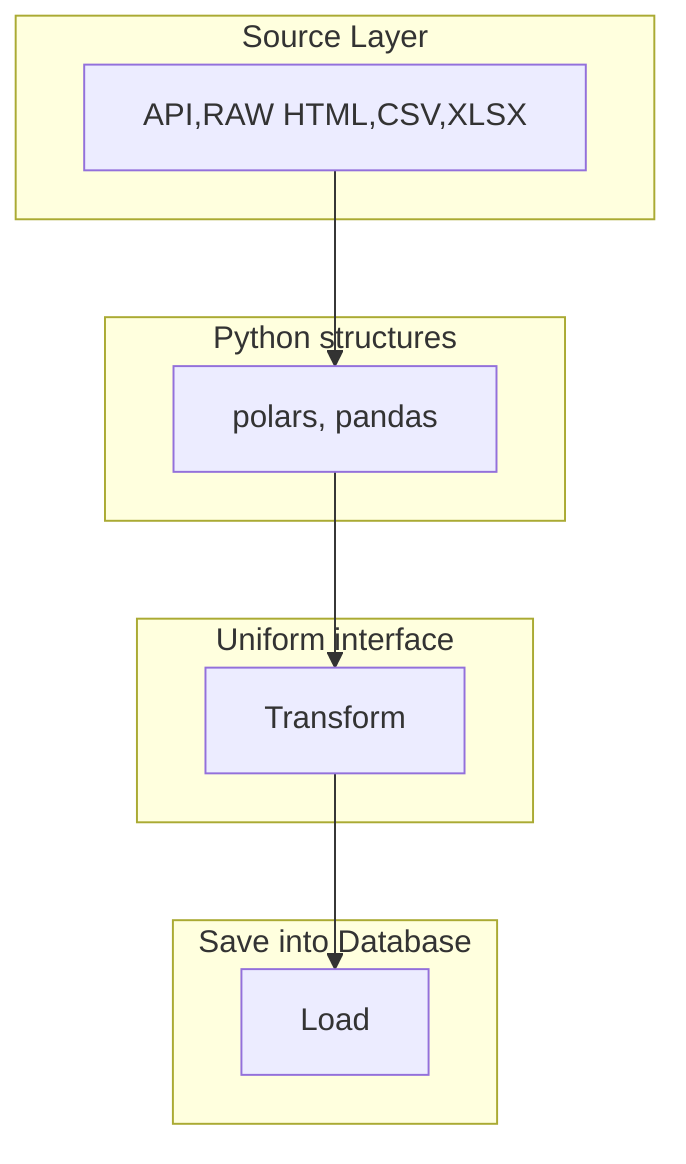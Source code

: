 graph TB
    subgraph "Source Layer"
        DaraReceiver[API,RAW HTML,CSV,XLSX]
    end

    subgraph "Python structures"
        Extract[polars, pandas]
    end

    subgraph "Uniform interface"
        Transform
    end

    subgraph "Save into Database"
        Load
    end


DaraReceiver --> Extract
Extract --> Transform
Transform --> Load